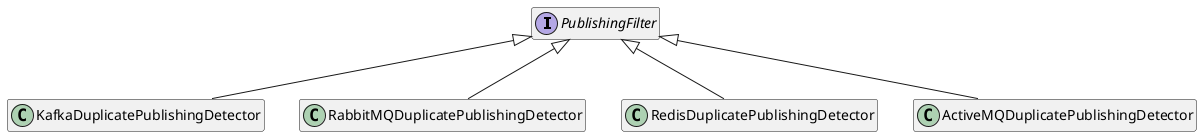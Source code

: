 @startuml

hide members

interface PublishingFilter {}

PublishingFilter <|-- KafkaDuplicatePublishingDetector
PublishingFilter <|-- RabbitMQDuplicatePublishingDetector
PublishingFilter <|-- RedisDuplicatePublishingDetector
PublishingFilter <|-- ActiveMQDuplicatePublishingDetector

@enduml


